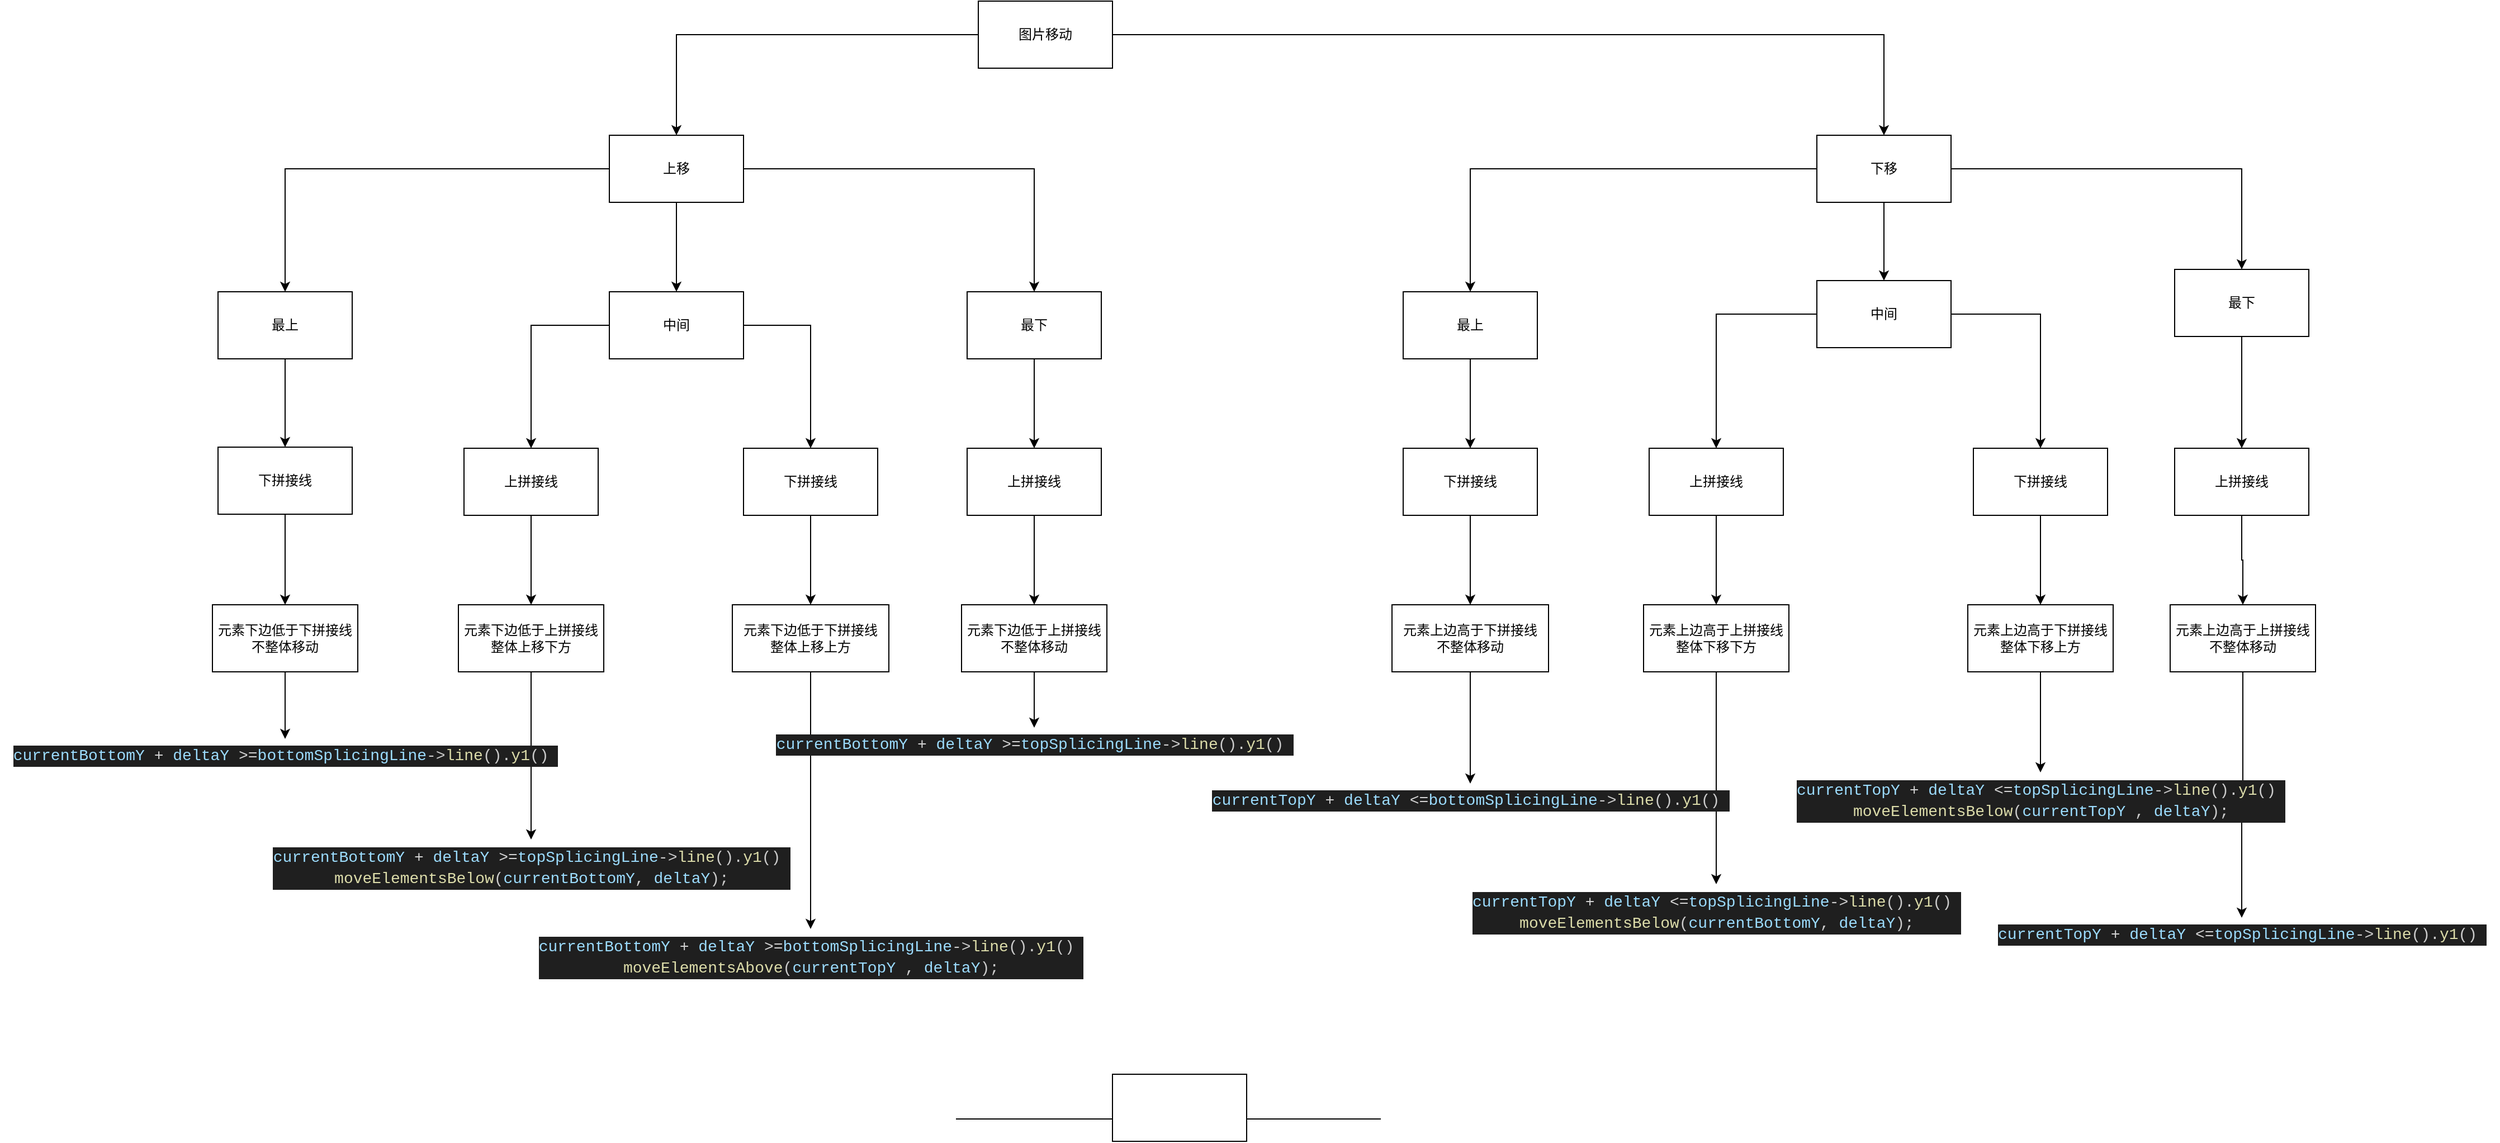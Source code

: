 <mxfile version="28.0.6">
  <diagram id="tn3VTdR_491fZxfX5q6Q" name="垂直拼接移动逻辑">
    <mxGraphModel dx="2103" dy="659" grid="1" gridSize="10" guides="1" tooltips="1" connect="1" arrows="1" fold="1" page="1" pageScale="1" pageWidth="827" pageHeight="1169" math="0" shadow="0">
      <root>
        <mxCell id="0" />
        <mxCell id="1" parent="0" />
        <mxCell id="ok9VO7Pe37TgTpJmJTfm-3" value="" style="edgeStyle=orthogonalEdgeStyle;rounded=0;orthogonalLoop=1;jettySize=auto;html=1;" edge="1" parent="1" source="ok9VO7Pe37TgTpJmJTfm-1" target="ok9VO7Pe37TgTpJmJTfm-2">
          <mxGeometry relative="1" as="geometry" />
        </mxCell>
        <mxCell id="ok9VO7Pe37TgTpJmJTfm-5" value="" style="edgeStyle=orthogonalEdgeStyle;rounded=0;orthogonalLoop=1;jettySize=auto;html=1;" edge="1" parent="1" source="ok9VO7Pe37TgTpJmJTfm-1" target="ok9VO7Pe37TgTpJmJTfm-4">
          <mxGeometry relative="1" as="geometry" />
        </mxCell>
        <mxCell id="ok9VO7Pe37TgTpJmJTfm-1" value="图片移动" style="rounded=0;whiteSpace=wrap;html=1;" vertex="1" parent="1">
          <mxGeometry x="270" y="80" width="120" height="60" as="geometry" />
        </mxCell>
        <mxCell id="ok9VO7Pe37TgTpJmJTfm-8" style="edgeStyle=orthogonalEdgeStyle;rounded=0;orthogonalLoop=1;jettySize=auto;html=1;entryX=0.5;entryY=0;entryDx=0;entryDy=0;" edge="1" parent="1" source="ok9VO7Pe37TgTpJmJTfm-2" target="ok9VO7Pe37TgTpJmJTfm-6">
          <mxGeometry relative="1" as="geometry" />
        </mxCell>
        <mxCell id="ok9VO7Pe37TgTpJmJTfm-10" value="" style="edgeStyle=orthogonalEdgeStyle;rounded=0;orthogonalLoop=1;jettySize=auto;html=1;" edge="1" parent="1" source="ok9VO7Pe37TgTpJmJTfm-2" target="ok9VO7Pe37TgTpJmJTfm-9">
          <mxGeometry relative="1" as="geometry" />
        </mxCell>
        <mxCell id="ok9VO7Pe37TgTpJmJTfm-12" value="" style="edgeStyle=orthogonalEdgeStyle;rounded=0;orthogonalLoop=1;jettySize=auto;html=1;" edge="1" parent="1" source="ok9VO7Pe37TgTpJmJTfm-2" target="ok9VO7Pe37TgTpJmJTfm-11">
          <mxGeometry relative="1" as="geometry" />
        </mxCell>
        <mxCell id="ok9VO7Pe37TgTpJmJTfm-2" value="上移" style="whiteSpace=wrap;html=1;rounded=0;" vertex="1" parent="1">
          <mxGeometry x="-60" y="200" width="120" height="60" as="geometry" />
        </mxCell>
        <mxCell id="ok9VO7Pe37TgTpJmJTfm-14" value="" style="edgeStyle=orthogonalEdgeStyle;rounded=0;orthogonalLoop=1;jettySize=auto;html=1;" edge="1" parent="1" source="ok9VO7Pe37TgTpJmJTfm-4" target="ok9VO7Pe37TgTpJmJTfm-13">
          <mxGeometry relative="1" as="geometry" />
        </mxCell>
        <mxCell id="ok9VO7Pe37TgTpJmJTfm-16" value="" style="edgeStyle=orthogonalEdgeStyle;rounded=0;orthogonalLoop=1;jettySize=auto;html=1;" edge="1" parent="1" source="ok9VO7Pe37TgTpJmJTfm-4" target="ok9VO7Pe37TgTpJmJTfm-15">
          <mxGeometry relative="1" as="geometry" />
        </mxCell>
        <mxCell id="ok9VO7Pe37TgTpJmJTfm-18" value="" style="edgeStyle=orthogonalEdgeStyle;rounded=0;orthogonalLoop=1;jettySize=auto;html=1;" edge="1" parent="1" source="ok9VO7Pe37TgTpJmJTfm-4" target="ok9VO7Pe37TgTpJmJTfm-17">
          <mxGeometry relative="1" as="geometry" />
        </mxCell>
        <mxCell id="ok9VO7Pe37TgTpJmJTfm-4" value="下移" style="whiteSpace=wrap;html=1;rounded=0;" vertex="1" parent="1">
          <mxGeometry x="1020" y="200" width="120" height="60" as="geometry" />
        </mxCell>
        <mxCell id="ok9VO7Pe37TgTpJmJTfm-20" value="" style="edgeStyle=orthogonalEdgeStyle;rounded=0;orthogonalLoop=1;jettySize=auto;html=1;" edge="1" parent="1" source="ok9VO7Pe37TgTpJmJTfm-6" target="ok9VO7Pe37TgTpJmJTfm-19">
          <mxGeometry relative="1" as="geometry" />
        </mxCell>
        <mxCell id="ok9VO7Pe37TgTpJmJTfm-6" value="最上" style="whiteSpace=wrap;html=1;rounded=0;" vertex="1" parent="1">
          <mxGeometry x="-410" y="340" width="120" height="60" as="geometry" />
        </mxCell>
        <mxCell id="ok9VO7Pe37TgTpJmJTfm-22" value="" style="edgeStyle=orthogonalEdgeStyle;rounded=0;orthogonalLoop=1;jettySize=auto;html=1;" edge="1" parent="1" source="ok9VO7Pe37TgTpJmJTfm-9" target="ok9VO7Pe37TgTpJmJTfm-21">
          <mxGeometry relative="1" as="geometry" />
        </mxCell>
        <mxCell id="ok9VO7Pe37TgTpJmJTfm-24" value="" style="edgeStyle=orthogonalEdgeStyle;rounded=0;orthogonalLoop=1;jettySize=auto;html=1;" edge="1" parent="1" source="ok9VO7Pe37TgTpJmJTfm-9" target="ok9VO7Pe37TgTpJmJTfm-23">
          <mxGeometry relative="1" as="geometry">
            <Array as="points">
              <mxPoint x="120" y="370" />
            </Array>
          </mxGeometry>
        </mxCell>
        <mxCell id="ok9VO7Pe37TgTpJmJTfm-9" value="中间" style="whiteSpace=wrap;html=1;rounded=0;" vertex="1" parent="1">
          <mxGeometry x="-60" y="340" width="120" height="60" as="geometry" />
        </mxCell>
        <mxCell id="ok9VO7Pe37TgTpJmJTfm-26" value="" style="edgeStyle=orthogonalEdgeStyle;rounded=0;orthogonalLoop=1;jettySize=auto;html=1;" edge="1" parent="1" source="ok9VO7Pe37TgTpJmJTfm-11" target="ok9VO7Pe37TgTpJmJTfm-25">
          <mxGeometry relative="1" as="geometry" />
        </mxCell>
        <mxCell id="ok9VO7Pe37TgTpJmJTfm-11" value="最下" style="whiteSpace=wrap;html=1;rounded=0;" vertex="1" parent="1">
          <mxGeometry x="260" y="340" width="120" height="60" as="geometry" />
        </mxCell>
        <mxCell id="ok9VO7Pe37TgTpJmJTfm-31" value="" style="edgeStyle=orthogonalEdgeStyle;rounded=0;orthogonalLoop=1;jettySize=auto;html=1;" edge="1" parent="1" source="ok9VO7Pe37TgTpJmJTfm-13" target="ok9VO7Pe37TgTpJmJTfm-30">
          <mxGeometry relative="1" as="geometry" />
        </mxCell>
        <mxCell id="ok9VO7Pe37TgTpJmJTfm-33" value="" style="edgeStyle=orthogonalEdgeStyle;rounded=0;orthogonalLoop=1;jettySize=auto;html=1;" edge="1" parent="1" source="ok9VO7Pe37TgTpJmJTfm-13" target="ok9VO7Pe37TgTpJmJTfm-32">
          <mxGeometry relative="1" as="geometry" />
        </mxCell>
        <mxCell id="ok9VO7Pe37TgTpJmJTfm-13" value="中间" style="whiteSpace=wrap;html=1;rounded=0;" vertex="1" parent="1">
          <mxGeometry x="1020" y="330" width="120" height="60" as="geometry" />
        </mxCell>
        <mxCell id="ok9VO7Pe37TgTpJmJTfm-28" value="" style="edgeStyle=orthogonalEdgeStyle;rounded=0;orthogonalLoop=1;jettySize=auto;html=1;" edge="1" parent="1" source="ok9VO7Pe37TgTpJmJTfm-15" target="ok9VO7Pe37TgTpJmJTfm-27">
          <mxGeometry relative="1" as="geometry" />
        </mxCell>
        <mxCell id="ok9VO7Pe37TgTpJmJTfm-15" value="最上" style="whiteSpace=wrap;html=1;rounded=0;" vertex="1" parent="1">
          <mxGeometry x="650" y="340" width="120" height="60" as="geometry" />
        </mxCell>
        <mxCell id="ok9VO7Pe37TgTpJmJTfm-35" value="" style="edgeStyle=orthogonalEdgeStyle;rounded=0;orthogonalLoop=1;jettySize=auto;html=1;" edge="1" parent="1" source="ok9VO7Pe37TgTpJmJTfm-17" target="ok9VO7Pe37TgTpJmJTfm-34">
          <mxGeometry relative="1" as="geometry" />
        </mxCell>
        <mxCell id="ok9VO7Pe37TgTpJmJTfm-17" value="最下" style="whiteSpace=wrap;html=1;rounded=0;" vertex="1" parent="1">
          <mxGeometry x="1340" y="320" width="120" height="60" as="geometry" />
        </mxCell>
        <mxCell id="ok9VO7Pe37TgTpJmJTfm-37" value="" style="edgeStyle=orthogonalEdgeStyle;rounded=0;orthogonalLoop=1;jettySize=auto;html=1;" edge="1" parent="1" source="ok9VO7Pe37TgTpJmJTfm-19" target="ok9VO7Pe37TgTpJmJTfm-36">
          <mxGeometry relative="1" as="geometry" />
        </mxCell>
        <mxCell id="ok9VO7Pe37TgTpJmJTfm-19" value="下拼接线" style="whiteSpace=wrap;html=1;rounded=0;" vertex="1" parent="1">
          <mxGeometry x="-410" y="479" width="120" height="60" as="geometry" />
        </mxCell>
        <mxCell id="ok9VO7Pe37TgTpJmJTfm-39" value="" style="edgeStyle=orthogonalEdgeStyle;rounded=0;orthogonalLoop=1;jettySize=auto;html=1;" edge="1" parent="1" source="ok9VO7Pe37TgTpJmJTfm-21" target="ok9VO7Pe37TgTpJmJTfm-38">
          <mxGeometry relative="1" as="geometry" />
        </mxCell>
        <mxCell id="ok9VO7Pe37TgTpJmJTfm-21" value="上拼接线" style="whiteSpace=wrap;html=1;rounded=0;" vertex="1" parent="1">
          <mxGeometry x="-190" y="480" width="120" height="60" as="geometry" />
        </mxCell>
        <mxCell id="ok9VO7Pe37TgTpJmJTfm-41" value="" style="edgeStyle=orthogonalEdgeStyle;rounded=0;orthogonalLoop=1;jettySize=auto;html=1;" edge="1" parent="1" source="ok9VO7Pe37TgTpJmJTfm-23" target="ok9VO7Pe37TgTpJmJTfm-40">
          <mxGeometry relative="1" as="geometry" />
        </mxCell>
        <mxCell id="ok9VO7Pe37TgTpJmJTfm-23" value="下拼接线" style="whiteSpace=wrap;html=1;rounded=0;" vertex="1" parent="1">
          <mxGeometry x="60" y="480" width="120" height="60" as="geometry" />
        </mxCell>
        <mxCell id="ok9VO7Pe37TgTpJmJTfm-53" value="" style="edgeStyle=orthogonalEdgeStyle;rounded=0;orthogonalLoop=1;jettySize=auto;html=1;" edge="1" parent="1" source="ok9VO7Pe37TgTpJmJTfm-25" target="ok9VO7Pe37TgTpJmJTfm-52">
          <mxGeometry relative="1" as="geometry" />
        </mxCell>
        <mxCell id="ok9VO7Pe37TgTpJmJTfm-25" value="上拼接线" style="whiteSpace=wrap;html=1;rounded=0;" vertex="1" parent="1">
          <mxGeometry x="260" y="480" width="120" height="60" as="geometry" />
        </mxCell>
        <mxCell id="ok9VO7Pe37TgTpJmJTfm-57" value="" style="edgeStyle=orthogonalEdgeStyle;rounded=0;orthogonalLoop=1;jettySize=auto;html=1;" edge="1" parent="1" source="ok9VO7Pe37TgTpJmJTfm-27" target="ok9VO7Pe37TgTpJmJTfm-56">
          <mxGeometry relative="1" as="geometry" />
        </mxCell>
        <mxCell id="ok9VO7Pe37TgTpJmJTfm-27" value="下拼接线" style="whiteSpace=wrap;html=1;rounded=0;" vertex="1" parent="1">
          <mxGeometry x="650" y="480" width="120" height="60" as="geometry" />
        </mxCell>
        <mxCell id="ok9VO7Pe37TgTpJmJTfm-61" value="" style="edgeStyle=orthogonalEdgeStyle;rounded=0;orthogonalLoop=1;jettySize=auto;html=1;" edge="1" parent="1" source="ok9VO7Pe37TgTpJmJTfm-30" target="ok9VO7Pe37TgTpJmJTfm-60">
          <mxGeometry relative="1" as="geometry" />
        </mxCell>
        <mxCell id="ok9VO7Pe37TgTpJmJTfm-30" value="上拼接线" style="whiteSpace=wrap;html=1;rounded=0;" vertex="1" parent="1">
          <mxGeometry x="870" y="480" width="120" height="60" as="geometry" />
        </mxCell>
        <mxCell id="ok9VO7Pe37TgTpJmJTfm-63" value="" style="edgeStyle=orthogonalEdgeStyle;rounded=0;orthogonalLoop=1;jettySize=auto;html=1;" edge="1" parent="1" source="ok9VO7Pe37TgTpJmJTfm-32" target="ok9VO7Pe37TgTpJmJTfm-62">
          <mxGeometry relative="1" as="geometry" />
        </mxCell>
        <mxCell id="ok9VO7Pe37TgTpJmJTfm-32" value="下拼接线" style="whiteSpace=wrap;html=1;rounded=0;" vertex="1" parent="1">
          <mxGeometry x="1160" y="480" width="120" height="60" as="geometry" />
        </mxCell>
        <mxCell id="ok9VO7Pe37TgTpJmJTfm-65" value="" style="edgeStyle=orthogonalEdgeStyle;rounded=0;orthogonalLoop=1;jettySize=auto;html=1;" edge="1" parent="1" source="ok9VO7Pe37TgTpJmJTfm-34" target="ok9VO7Pe37TgTpJmJTfm-64">
          <mxGeometry relative="1" as="geometry" />
        </mxCell>
        <mxCell id="ok9VO7Pe37TgTpJmJTfm-34" value="上拼接线" style="whiteSpace=wrap;html=1;rounded=0;" vertex="1" parent="1">
          <mxGeometry x="1340" y="480" width="120" height="60" as="geometry" />
        </mxCell>
        <mxCell id="ok9VO7Pe37TgTpJmJTfm-45" style="edgeStyle=orthogonalEdgeStyle;rounded=0;orthogonalLoop=1;jettySize=auto;html=1;" edge="1" parent="1" source="ok9VO7Pe37TgTpJmJTfm-36" target="ok9VO7Pe37TgTpJmJTfm-42">
          <mxGeometry relative="1" as="geometry" />
        </mxCell>
        <mxCell id="ok9VO7Pe37TgTpJmJTfm-36" value="元素下边低于下拼接线&lt;div&gt;不整体移动&lt;/div&gt;" style="whiteSpace=wrap;html=1;rounded=0;" vertex="1" parent="1">
          <mxGeometry x="-415" y="620" width="130" height="60" as="geometry" />
        </mxCell>
        <mxCell id="ok9VO7Pe37TgTpJmJTfm-49" style="edgeStyle=orthogonalEdgeStyle;rounded=0;orthogonalLoop=1;jettySize=auto;html=1;" edge="1" parent="1" source="ok9VO7Pe37TgTpJmJTfm-38" target="ok9VO7Pe37TgTpJmJTfm-44">
          <mxGeometry relative="1" as="geometry" />
        </mxCell>
        <mxCell id="ok9VO7Pe37TgTpJmJTfm-38" value="元素下边低于上拼接线&lt;div&gt;整体上移下方&lt;/div&gt;" style="whiteSpace=wrap;html=1;rounded=0;" vertex="1" parent="1">
          <mxGeometry x="-195" y="620" width="130" height="60" as="geometry" />
        </mxCell>
        <mxCell id="ok9VO7Pe37TgTpJmJTfm-51" style="edgeStyle=orthogonalEdgeStyle;rounded=0;orthogonalLoop=1;jettySize=auto;html=1;" edge="1" parent="1" source="ok9VO7Pe37TgTpJmJTfm-40" target="ok9VO7Pe37TgTpJmJTfm-50">
          <mxGeometry relative="1" as="geometry" />
        </mxCell>
        <mxCell id="ok9VO7Pe37TgTpJmJTfm-40" value="元素下边低于下拼接线&lt;div&gt;整体上移上方&lt;/div&gt;" style="whiteSpace=wrap;html=1;rounded=0;" vertex="1" parent="1">
          <mxGeometry x="50" y="620" width="140" height="60" as="geometry" />
        </mxCell>
        <mxCell id="ok9VO7Pe37TgTpJmJTfm-42" value="&lt;div style=&quot;background-color: rgb(31, 31, 31); font-family: &amp;quot;JetBrains Mono&amp;quot;, Consolas, &amp;quot;Courier New&amp;quot;, monospace, Consolas, &amp;quot;Courier New&amp;quot;, monospace; font-size: 14px; line-height: 19px; white-space-collapse: preserve; color: rgb(204, 204, 204);&quot;&gt;&lt;span style=&quot;background-color: transparent; color: rgb(156, 220, 254);&quot;&gt;currentBottomY&lt;/span&gt;&lt;font style=&quot;background-color: transparent;&quot; color=&quot;#cccccc&quot;&gt; &lt;/font&gt;&lt;span style=&quot;background-color: transparent; color: rgb(212, 212, 212);&quot;&gt;+&lt;/span&gt;&lt;font style=&quot;background-color: transparent;&quot; color=&quot;#cccccc&quot;&gt; &lt;/font&gt;&lt;span style=&quot;background-color: transparent; color: rgb(156, 220, 254);&quot;&gt;deltaY&lt;/span&gt;&lt;span style=&quot;color: rgb(204, 204, 204);&quot;&gt; &lt;/span&gt;&lt;font color=&quot;#d4d4d4&quot;&gt;&amp;gt;=&lt;/font&gt;&lt;span style=&quot;color: rgb(156, 220, 254);&quot;&gt;bottomSplicingLine&lt;/span&gt;&lt;span style=&quot;color: rgb(204, 204, 204);&quot;&gt;-&amp;gt;&lt;/span&gt;&lt;span style=&quot;color: rgb(220, 220, 170);&quot;&gt;line&lt;/span&gt;&lt;span style=&quot;color: rgb(204, 204, 204);&quot;&gt;().&lt;/span&gt;&lt;span style=&quot;color: rgb(220, 220, 170);&quot;&gt;y1&lt;/span&gt;&lt;span style=&quot;color: rgb(204, 204, 204);&quot;&gt;()&lt;/span&gt;&lt;span style=&quot;color: rgb(204, 204, 204);&quot;&gt; &lt;/span&gt;&lt;/div&gt;" style="text;html=1;align=center;verticalAlign=middle;resizable=0;points=[];autosize=1;strokeColor=none;fillColor=none;" vertex="1" parent="1">
          <mxGeometry x="-605" y="740" width="510" height="30" as="geometry" />
        </mxCell>
        <mxCell id="ok9VO7Pe37TgTpJmJTfm-44" value="&lt;div style=&quot;background-color: rgb(31, 31, 31); font-family: &amp;quot;JetBrains Mono&amp;quot;, Consolas, &amp;quot;Courier New&amp;quot;, monospace, Consolas, &amp;quot;Courier New&amp;quot;, monospace; font-size: 14px; line-height: 19px; white-space-collapse: preserve; color: rgb(204, 204, 204);&quot;&gt;&lt;span style=&quot;background-color: transparent; color: rgb(156, 220, 254);&quot;&gt;currentBottomY&lt;/span&gt;&lt;font style=&quot;background-color: transparent;&quot; color=&quot;#cccccc&quot;&gt; &lt;/font&gt;&lt;span style=&quot;background-color: transparent; color: rgb(212, 212, 212);&quot;&gt;+&lt;/span&gt;&lt;font style=&quot;background-color: transparent;&quot; color=&quot;#cccccc&quot;&gt; &lt;/font&gt;&lt;span style=&quot;background-color: transparent; color: rgb(156, 220, 254);&quot;&gt;deltaY&lt;/span&gt;&lt;span style=&quot;color: rgb(204, 204, 204);&quot;&gt; &lt;/span&gt;&lt;font color=&quot;#d4d4d4&quot;&gt;&amp;gt;=&lt;/font&gt;&lt;span style=&quot;color: rgb(156, 220, 254);&quot;&gt;topSplicingLine&lt;/span&gt;&lt;span style=&quot;color: rgb(204, 204, 204);&quot;&gt;-&amp;gt;&lt;/span&gt;&lt;span style=&quot;color: rgb(220, 220, 170);&quot;&gt;line&lt;/span&gt;&lt;span style=&quot;color: rgb(204, 204, 204);&quot;&gt;().&lt;/span&gt;&lt;span style=&quot;color: rgb(220, 220, 170);&quot;&gt;y1&lt;/span&gt;&lt;span style=&quot;color: rgb(204, 204, 204);&quot;&gt;()&lt;/span&gt;&lt;span style=&quot;color: rgb(204, 204, 204);&quot;&gt; &lt;/span&gt;&lt;br&gt;&lt;/div&gt;&lt;div style=&quot;background-color: rgb(31, 31, 31); font-family: &amp;quot;JetBrains Mono&amp;quot;, Consolas, &amp;quot;Courier New&amp;quot;, monospace, Consolas, &amp;quot;Courier New&amp;quot;, monospace; font-size: 14px; line-height: 19px; white-space-collapse: preserve; color: rgb(204, 204, 204);&quot;&gt;&lt;div style=&quot;line-height: 19px;&quot;&gt;&lt;span style=&quot;color: #dcdcaa;&quot;&gt;moveElementsBelow&lt;/span&gt;(&lt;span style=&quot;color: #9cdcfe;&quot;&gt;currentBottomY&lt;/span&gt;, &lt;span style=&quot;color: #9cdcfe;&quot;&gt;deltaY&lt;/span&gt;);&lt;/div&gt;&lt;/div&gt;" style="text;html=1;align=center;verticalAlign=middle;resizable=0;points=[];autosize=1;strokeColor=none;fillColor=none;" vertex="1" parent="1">
          <mxGeometry x="-375" y="830" width="490" height="50" as="geometry" />
        </mxCell>
        <mxCell id="ok9VO7Pe37TgTpJmJTfm-50" value="&lt;div style=&quot;background-color: rgb(31, 31, 31); font-family: &amp;quot;JetBrains Mono&amp;quot;, Consolas, &amp;quot;Courier New&amp;quot;, monospace, Consolas, &amp;quot;Courier New&amp;quot;, monospace; font-size: 14px; line-height: 19px; white-space-collapse: preserve; color: rgb(204, 204, 204);&quot;&gt;&lt;span style=&quot;background-color: transparent; color: rgb(156, 220, 254);&quot;&gt;currentBottomY&lt;/span&gt;&lt;font style=&quot;background-color: transparent;&quot; color=&quot;#cccccc&quot;&gt; &lt;/font&gt;&lt;span style=&quot;background-color: transparent; color: rgb(212, 212, 212);&quot;&gt;+&lt;/span&gt;&lt;font style=&quot;background-color: transparent;&quot; color=&quot;#cccccc&quot;&gt; &lt;/font&gt;&lt;span style=&quot;background-color: transparent; color: rgb(156, 220, 254);&quot;&gt;deltaY&lt;/span&gt;&lt;span style=&quot;color: rgb(204, 204, 204);&quot;&gt; &lt;/span&gt;&lt;font color=&quot;#d4d4d4&quot;&gt;&amp;gt;=&lt;/font&gt;&lt;span style=&quot;color: rgb(156, 220, 254);&quot;&gt;bottomSplicingLine&lt;/span&gt;&lt;span style=&quot;color: rgb(204, 204, 204);&quot;&gt;-&amp;gt;&lt;/span&gt;&lt;span style=&quot;color: rgb(220, 220, 170);&quot;&gt;line&lt;/span&gt;&lt;span style=&quot;color: rgb(204, 204, 204);&quot;&gt;().&lt;/span&gt;&lt;span style=&quot;color: rgb(220, 220, 170);&quot;&gt;y1&lt;/span&gt;&lt;span style=&quot;color: rgb(204, 204, 204);&quot;&gt;()&lt;/span&gt;&lt;span style=&quot;color: rgb(204, 204, 204);&quot;&gt; &lt;/span&gt;&lt;/div&gt;&lt;div style=&quot;background-color: rgb(31, 31, 31); font-family: &amp;quot;JetBrains Mono&amp;quot;, Consolas, &amp;quot;Courier New&amp;quot;, monospace, Consolas, &amp;quot;Courier New&amp;quot;, monospace; font-size: 14px; line-height: 19px; white-space-collapse: preserve; color: rgb(204, 204, 204);&quot;&gt;&lt;div style=&quot;line-height: 19px;&quot;&gt;&lt;span style=&quot;color: rgb(220, 220, 170);&quot;&gt;moveElementsAbove&lt;/span&gt;(&lt;span style=&quot;color: rgb(156, 220, 254);&quot;&gt;currentTopY&lt;/span&gt;&lt;span style=&quot;color: rgb(204, 204, 204);&quot;&gt; &lt;/span&gt;, &lt;span style=&quot;color: #9cdcfe;&quot;&gt;deltaY&lt;/span&gt;);&lt;/div&gt;&lt;/div&gt;" style="text;html=1;align=center;verticalAlign=middle;resizable=0;points=[];autosize=1;strokeColor=none;fillColor=none;" vertex="1" parent="1">
          <mxGeometry x="-135" y="910" width="510" height="50" as="geometry" />
        </mxCell>
        <mxCell id="ok9VO7Pe37TgTpJmJTfm-55" style="edgeStyle=orthogonalEdgeStyle;rounded=0;orthogonalLoop=1;jettySize=auto;html=1;" edge="1" parent="1" source="ok9VO7Pe37TgTpJmJTfm-52" target="ok9VO7Pe37TgTpJmJTfm-54">
          <mxGeometry relative="1" as="geometry" />
        </mxCell>
        <mxCell id="ok9VO7Pe37TgTpJmJTfm-52" value="元素下边低于上拼接线&lt;div&gt;不整体移动&lt;/div&gt;" style="whiteSpace=wrap;html=1;rounded=0;" vertex="1" parent="1">
          <mxGeometry x="255" y="620" width="130" height="60" as="geometry" />
        </mxCell>
        <mxCell id="ok9VO7Pe37TgTpJmJTfm-54" value="&lt;div style=&quot;background-color: rgb(31, 31, 31); font-family: &amp;quot;JetBrains Mono&amp;quot;, Consolas, &amp;quot;Courier New&amp;quot;, monospace, Consolas, &amp;quot;Courier New&amp;quot;, monospace; font-size: 14px; line-height: 19px; white-space-collapse: preserve; color: rgb(204, 204, 204);&quot;&gt;&lt;span style=&quot;background-color: transparent; color: rgb(156, 220, 254);&quot;&gt;currentBottomY&lt;/span&gt;&lt;font style=&quot;background-color: transparent;&quot; color=&quot;#cccccc&quot;&gt; &lt;/font&gt;&lt;span style=&quot;background-color: transparent; color: rgb(212, 212, 212);&quot;&gt;+&lt;/span&gt;&lt;font style=&quot;background-color: transparent;&quot; color=&quot;#cccccc&quot;&gt; &lt;/font&gt;&lt;span style=&quot;background-color: transparent; color: rgb(156, 220, 254);&quot;&gt;deltaY&lt;/span&gt;&lt;span style=&quot;color: rgb(204, 204, 204);&quot;&gt; &lt;/span&gt;&lt;font color=&quot;#d4d4d4&quot;&gt;&amp;gt;=&lt;/font&gt;&lt;span style=&quot;color: rgb(156, 220, 254);&quot;&gt;topSplicingLine&lt;/span&gt;&lt;span style=&quot;color: rgb(204, 204, 204);&quot;&gt;-&amp;gt;&lt;/span&gt;&lt;span style=&quot;color: rgb(220, 220, 170);&quot;&gt;line&lt;/span&gt;&lt;span style=&quot;color: rgb(204, 204, 204);&quot;&gt;().&lt;/span&gt;&lt;span style=&quot;color: rgb(220, 220, 170);&quot;&gt;y1&lt;/span&gt;&lt;span style=&quot;color: rgb(204, 204, 204);&quot;&gt;()&lt;/span&gt;&lt;span style=&quot;color: rgb(204, 204, 204);&quot;&gt; &lt;/span&gt;&lt;/div&gt;" style="text;html=1;align=center;verticalAlign=middle;resizable=0;points=[];autosize=1;strokeColor=none;fillColor=none;" vertex="1" parent="1">
          <mxGeometry x="75" y="730" width="490" height="30" as="geometry" />
        </mxCell>
        <mxCell id="ok9VO7Pe37TgTpJmJTfm-68" style="edgeStyle=orthogonalEdgeStyle;rounded=0;orthogonalLoop=1;jettySize=auto;html=1;" edge="1" parent="1" source="ok9VO7Pe37TgTpJmJTfm-56" target="ok9VO7Pe37TgTpJmJTfm-67">
          <mxGeometry relative="1" as="geometry" />
        </mxCell>
        <mxCell id="ok9VO7Pe37TgTpJmJTfm-56" value="元素上边高于下拼接线&lt;div&gt;不整体移动&lt;/div&gt;" style="whiteSpace=wrap;html=1;rounded=0;" vertex="1" parent="1">
          <mxGeometry x="640" y="620" width="140" height="60" as="geometry" />
        </mxCell>
        <mxCell id="ok9VO7Pe37TgTpJmJTfm-70" style="edgeStyle=orthogonalEdgeStyle;rounded=0;orthogonalLoop=1;jettySize=auto;html=1;" edge="1" parent="1" source="ok9VO7Pe37TgTpJmJTfm-60" target="ok9VO7Pe37TgTpJmJTfm-69">
          <mxGeometry relative="1" as="geometry" />
        </mxCell>
        <mxCell id="ok9VO7Pe37TgTpJmJTfm-60" value="元素上边高于上拼接线&lt;div&gt;整体下移下方&lt;/div&gt;" style="whiteSpace=wrap;html=1;rounded=0;" vertex="1" parent="1">
          <mxGeometry x="865" y="620" width="130" height="60" as="geometry" />
        </mxCell>
        <mxCell id="ok9VO7Pe37TgTpJmJTfm-73" style="edgeStyle=orthogonalEdgeStyle;rounded=0;orthogonalLoop=1;jettySize=auto;html=1;" edge="1" parent="1" source="ok9VO7Pe37TgTpJmJTfm-62" target="ok9VO7Pe37TgTpJmJTfm-72">
          <mxGeometry relative="1" as="geometry" />
        </mxCell>
        <mxCell id="ok9VO7Pe37TgTpJmJTfm-62" value="元素上边高于下拼接线&lt;div&gt;整体下移上方&lt;/div&gt;" style="whiteSpace=wrap;html=1;rounded=0;" vertex="1" parent="1">
          <mxGeometry x="1155" y="620" width="130" height="60" as="geometry" />
        </mxCell>
        <mxCell id="ok9VO7Pe37TgTpJmJTfm-75" style="edgeStyle=orthogonalEdgeStyle;rounded=0;orthogonalLoop=1;jettySize=auto;html=1;" edge="1" parent="1" source="ok9VO7Pe37TgTpJmJTfm-64" target="ok9VO7Pe37TgTpJmJTfm-74">
          <mxGeometry relative="1" as="geometry" />
        </mxCell>
        <mxCell id="ok9VO7Pe37TgTpJmJTfm-64" value="元素上边高于上拼接线&lt;div&gt;不整体移动&lt;/div&gt;" style="whiteSpace=wrap;html=1;rounded=0;" vertex="1" parent="1">
          <mxGeometry x="1336" y="620" width="130" height="60" as="geometry" />
        </mxCell>
        <mxCell id="ok9VO7Pe37TgTpJmJTfm-66" value="" style="endArrow=none;html=1;rounded=0;" edge="1" parent="1">
          <mxGeometry width="50" height="50" relative="1" as="geometry">
            <mxPoint x="250" y="1080" as="sourcePoint" />
            <mxPoint x="630" y="1080" as="targetPoint" />
          </mxGeometry>
        </mxCell>
        <mxCell id="ok9VO7Pe37TgTpJmJTfm-58" value="" style="whiteSpace=wrap;html=1;rounded=0;" vertex="1" parent="1">
          <mxGeometry x="390" y="1040" width="120" height="60" as="geometry" />
        </mxCell>
        <mxCell id="ok9VO7Pe37TgTpJmJTfm-67" value="&lt;div style=&quot;background-color: rgb(31, 31, 31); font-family: &amp;quot;JetBrains Mono&amp;quot;, Consolas, &amp;quot;Courier New&amp;quot;, monospace, Consolas, &amp;quot;Courier New&amp;quot;, monospace; font-size: 14px; line-height: 19px; white-space-collapse: preserve; color: rgb(204, 204, 204);&quot;&gt;&lt;font style=&quot;background-color: transparent;&quot; color=&quot;#cccccc&quot;&gt;&lt;span style=&quot;color: rgb(156, 220, 254);&quot;&gt;currentTopY&lt;/span&gt; &lt;/font&gt;&lt;span style=&quot;color: rgb(212, 212, 212); background-color: transparent;&quot;&gt;+&lt;/span&gt;&lt;font style=&quot;background-color: transparent;&quot; color=&quot;#cccccc&quot;&gt; &lt;/font&gt;&lt;span style=&quot;color: rgb(156, 220, 254); background-color: transparent;&quot;&gt;deltaY&lt;/span&gt;&lt;span style=&quot;color: rgb(204, 204, 204);&quot;&gt; &lt;/span&gt;&lt;span style=&quot;color: rgb(204, 204, 204);&quot;&gt;&lt;font color=&quot;#d4d4d4&quot;&gt;&amp;lt;=&lt;/font&gt;&lt;/span&gt;&lt;span style=&quot;color: rgb(156, 220, 254);&quot;&gt;bottomSplicingLine&lt;/span&gt;&lt;span style=&quot;color: rgb(204, 204, 204);&quot;&gt;-&amp;gt;&lt;/span&gt;&lt;span style=&quot;color: rgb(220, 220, 170);&quot;&gt;line&lt;/span&gt;&lt;span style=&quot;color: rgb(204, 204, 204);&quot;&gt;().&lt;/span&gt;&lt;span style=&quot;color: rgb(220, 220, 170);&quot;&gt;y1&lt;/span&gt;&lt;span style=&quot;color: rgb(204, 204, 204);&quot;&gt;()&lt;/span&gt;&lt;span style=&quot;color: rgb(204, 204, 204);&quot;&gt; &lt;/span&gt;&lt;/div&gt;" style="text;html=1;align=center;verticalAlign=middle;resizable=0;points=[];autosize=1;strokeColor=none;fillColor=none;" vertex="1" parent="1">
          <mxGeometry x="465" y="780" width="490" height="30" as="geometry" />
        </mxCell>
        <mxCell id="ok9VO7Pe37TgTpJmJTfm-69" value="&lt;div style=&quot;background-color: rgb(31, 31, 31); font-family: &amp;quot;JetBrains Mono&amp;quot;, Consolas, &amp;quot;Courier New&amp;quot;, monospace, Consolas, &amp;quot;Courier New&amp;quot;, monospace; font-size: 14px; line-height: 19px; white-space-collapse: preserve; color: rgb(204, 204, 204);&quot;&gt;&lt;span style=&quot;color: rgb(212, 212, 212); background-color: transparent;&quot;&gt;&lt;span style=&quot;color: rgb(156, 220, 254);&quot;&gt;currentTopY&lt;/span&gt;&lt;span style=&quot;color: rgb(204, 204, 204);&quot;&gt; &lt;/span&gt;+&lt;/span&gt;&lt;font style=&quot;background-color: transparent;&quot; color=&quot;#cccccc&quot;&gt; &lt;/font&gt;&lt;span style=&quot;color: rgb(156, 220, 254); background-color: transparent;&quot;&gt;deltaY&lt;/span&gt;&lt;span style=&quot;color: rgb(204, 204, 204);&quot;&gt; &lt;/span&gt;&lt;span style=&quot;color: rgb(204, 204, 204);&quot;&gt;&lt;font color=&quot;#d4d4d4&quot;&gt;&amp;lt;=&lt;/font&gt;&lt;/span&gt;&lt;span style=&quot;color: rgb(156, 220, 254);&quot;&gt;topSplicingLine&lt;/span&gt;&lt;span style=&quot;color: rgb(204, 204, 204);&quot;&gt;-&amp;gt;&lt;/span&gt;&lt;span style=&quot;color: rgb(220, 220, 170);&quot;&gt;line&lt;/span&gt;&lt;span style=&quot;color: rgb(204, 204, 204);&quot;&gt;().&lt;/span&gt;&lt;span style=&quot;color: rgb(220, 220, 170);&quot;&gt;y1&lt;/span&gt;&lt;span style=&quot;color: rgb(204, 204, 204);&quot;&gt;()&lt;/span&gt;&lt;span style=&quot;color: rgb(204, 204, 204);&quot;&gt; &lt;/span&gt;&lt;/div&gt;&lt;div style=&quot;background-color: rgb(31, 31, 31); font-family: &amp;quot;JetBrains Mono&amp;quot;, Consolas, &amp;quot;Courier New&amp;quot;, monospace, Consolas, &amp;quot;Courier New&amp;quot;, monospace; font-size: 14px; line-height: 19px; white-space-collapse: preserve; color: rgb(204, 204, 204);&quot;&gt;&lt;div style=&quot;line-height: 19px;&quot;&gt;&lt;span style=&quot;color: rgb(220, 220, 170);&quot;&gt;moveElementsBelow&lt;/span&gt;(&lt;span style=&quot;color: #9cdcfe;&quot;&gt;currentBottomY&lt;/span&gt;, &lt;span style=&quot;color: #9cdcfe;&quot;&gt;deltaY&lt;/span&gt;);&lt;/div&gt;&lt;/div&gt;" style="text;html=1;align=center;verticalAlign=middle;resizable=0;points=[];autosize=1;strokeColor=none;fillColor=none;" vertex="1" parent="1">
          <mxGeometry x="700" y="870" width="460" height="50" as="geometry" />
        </mxCell>
        <mxCell id="ok9VO7Pe37TgTpJmJTfm-72" value="&lt;div style=&quot;background-color: rgb(31, 31, 31); font-family: &amp;quot;JetBrains Mono&amp;quot;, Consolas, &amp;quot;Courier New&amp;quot;, monospace, Consolas, &amp;quot;Courier New&amp;quot;, monospace; font-size: 14px; line-height: 19px; white-space-collapse: preserve; color: rgb(204, 204, 204);&quot;&gt;&lt;span style=&quot;color: rgb(212, 212, 212); background-color: transparent;&quot;&gt;&lt;span style=&quot;color: rgb(156, 220, 254);&quot;&gt;currentTopY&lt;/span&gt;&lt;span style=&quot;color: rgb(204, 204, 204);&quot;&gt; &lt;/span&gt;+&lt;/span&gt;&lt;font style=&quot;background-color: transparent;&quot; color=&quot;#cccccc&quot;&gt; &lt;/font&gt;&lt;span style=&quot;color: rgb(156, 220, 254); background-color: transparent;&quot;&gt;deltaY&lt;/span&gt;&lt;span style=&quot;color: rgb(204, 204, 204);&quot;&gt; &lt;/span&gt;&lt;span style=&quot;color: rgb(204, 204, 204);&quot;&gt;&lt;font color=&quot;#d4d4d4&quot;&gt;&amp;lt;=&lt;/font&gt;&lt;/span&gt;&lt;span style=&quot;color: rgb(156, 220, 254);&quot;&gt;topSplicingLine&lt;/span&gt;&lt;span style=&quot;color: rgb(204, 204, 204);&quot;&gt;-&amp;gt;&lt;/span&gt;&lt;span style=&quot;color: rgb(220, 220, 170);&quot;&gt;line&lt;/span&gt;&lt;span style=&quot;color: rgb(204, 204, 204);&quot;&gt;().&lt;/span&gt;&lt;span style=&quot;color: rgb(220, 220, 170);&quot;&gt;y1&lt;/span&gt;&lt;span style=&quot;color: rgb(204, 204, 204);&quot;&gt;()&lt;/span&gt;&lt;span style=&quot;color: rgb(204, 204, 204);&quot;&gt; &lt;/span&gt;&lt;/div&gt;&lt;div style=&quot;background-color: rgb(31, 31, 31); font-family: &amp;quot;JetBrains Mono&amp;quot;, Consolas, &amp;quot;Courier New&amp;quot;, monospace, Consolas, &amp;quot;Courier New&amp;quot;, monospace; font-size: 14px; line-height: 19px; white-space-collapse: preserve; color: rgb(204, 204, 204);&quot;&gt;&lt;div style=&quot;line-height: 19px;&quot;&gt;&lt;span style=&quot;color: rgb(220, 220, 170);&quot;&gt;moveElementsBelow&lt;/span&gt;(&lt;span style=&quot;color: rgb(156, 220, 254);&quot;&gt;currentTopY&lt;/span&gt;&lt;span style=&quot;color: rgb(204, 204, 204);&quot;&gt; &lt;/span&gt;, &lt;span style=&quot;color: #9cdcfe;&quot;&gt;deltaY&lt;/span&gt;);&lt;/div&gt;&lt;/div&gt;" style="text;html=1;align=center;verticalAlign=middle;resizable=0;points=[];autosize=1;strokeColor=none;fillColor=none;" vertex="1" parent="1">
          <mxGeometry x="990" y="770" width="460" height="50" as="geometry" />
        </mxCell>
        <mxCell id="ok9VO7Pe37TgTpJmJTfm-74" value="&lt;div style=&quot;background-color: rgb(31, 31, 31); font-family: &amp;quot;JetBrains Mono&amp;quot;, Consolas, &amp;quot;Courier New&amp;quot;, monospace, Consolas, &amp;quot;Courier New&amp;quot;, monospace; font-size: 14px; line-height: 19px; white-space-collapse: preserve; color: rgb(204, 204, 204);&quot;&gt;&lt;font style=&quot;background-color: transparent;&quot; color=&quot;#cccccc&quot;&gt;&lt;span style=&quot;color: rgb(156, 220, 254);&quot;&gt;currentTopY&lt;/span&gt; &lt;/font&gt;&lt;span style=&quot;color: rgb(212, 212, 212); background-color: transparent;&quot;&gt;+&lt;/span&gt;&lt;font style=&quot;background-color: transparent;&quot; color=&quot;#cccccc&quot;&gt; &lt;/font&gt;&lt;span style=&quot;color: rgb(156, 220, 254); background-color: transparent;&quot;&gt;deltaY&lt;/span&gt;&lt;span style=&quot;color: rgb(204, 204, 204);&quot;&gt; &lt;/span&gt;&lt;span style=&quot;color: rgb(204, 204, 204);&quot;&gt;&lt;font color=&quot;#d4d4d4&quot;&gt;&amp;lt;=&lt;/font&gt;&lt;/span&gt;&lt;span style=&quot;color: rgb(156, 220, 254);&quot;&gt;topSplicingLine&lt;/span&gt;&lt;span style=&quot;color: rgb(204, 204, 204);&quot;&gt;-&amp;gt;&lt;/span&gt;&lt;span style=&quot;color: rgb(220, 220, 170);&quot;&gt;line&lt;/span&gt;&lt;span style=&quot;color: rgb(204, 204, 204);&quot;&gt;().&lt;/span&gt;&lt;span style=&quot;color: rgb(220, 220, 170);&quot;&gt;y1&lt;/span&gt;&lt;span style=&quot;color: rgb(204, 204, 204);&quot;&gt;()&lt;/span&gt;&lt;span style=&quot;color: rgb(204, 204, 204);&quot;&gt; &lt;/span&gt;&lt;/div&gt;" style="text;html=1;align=center;verticalAlign=middle;resizable=0;points=[];autosize=1;strokeColor=none;fillColor=none;" vertex="1" parent="1">
          <mxGeometry x="1170" y="900" width="460" height="30" as="geometry" />
        </mxCell>
      </root>
    </mxGraphModel>
  </diagram>
</mxfile>
